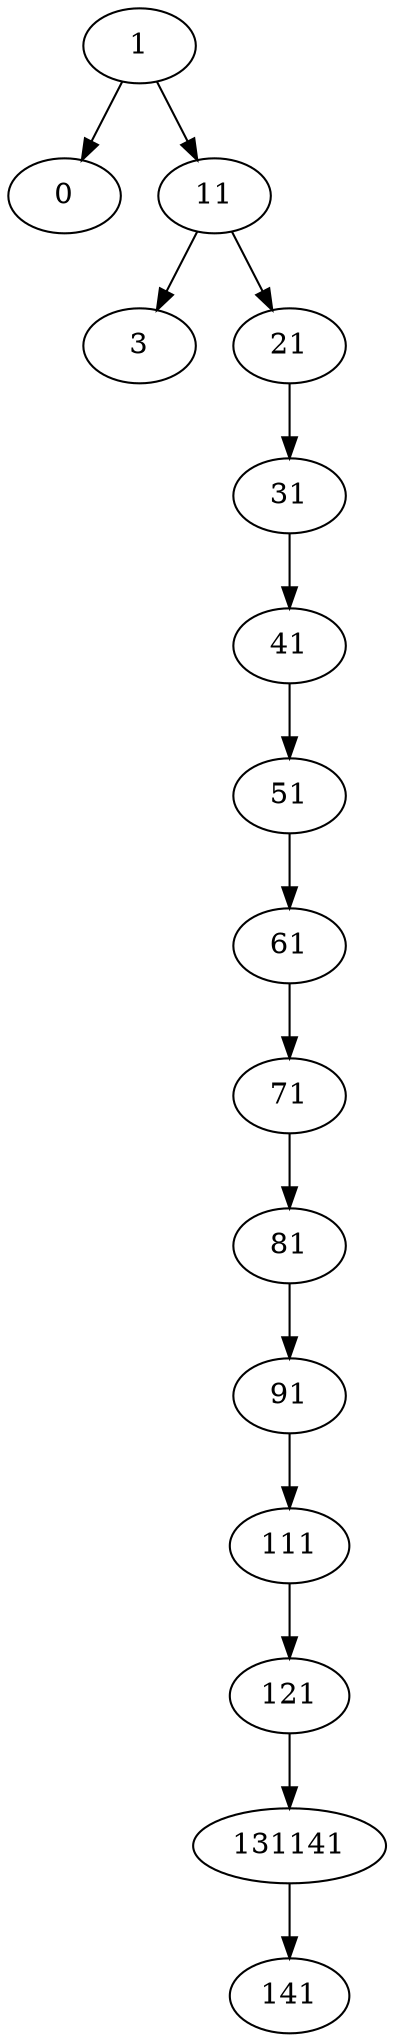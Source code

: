 digraph my_graph {
1 -> 0;
1 -> 11;
11 -> 3;
11 -> 21;
21 -> 31;
31 -> 41;
41 -> 51;
51 -> 61;
61 -> 71;
71 -> 81;
81 -> 91;
91 -> 111;
111 -> 121;
121 -> 131141;
131141 -> 141;
}
